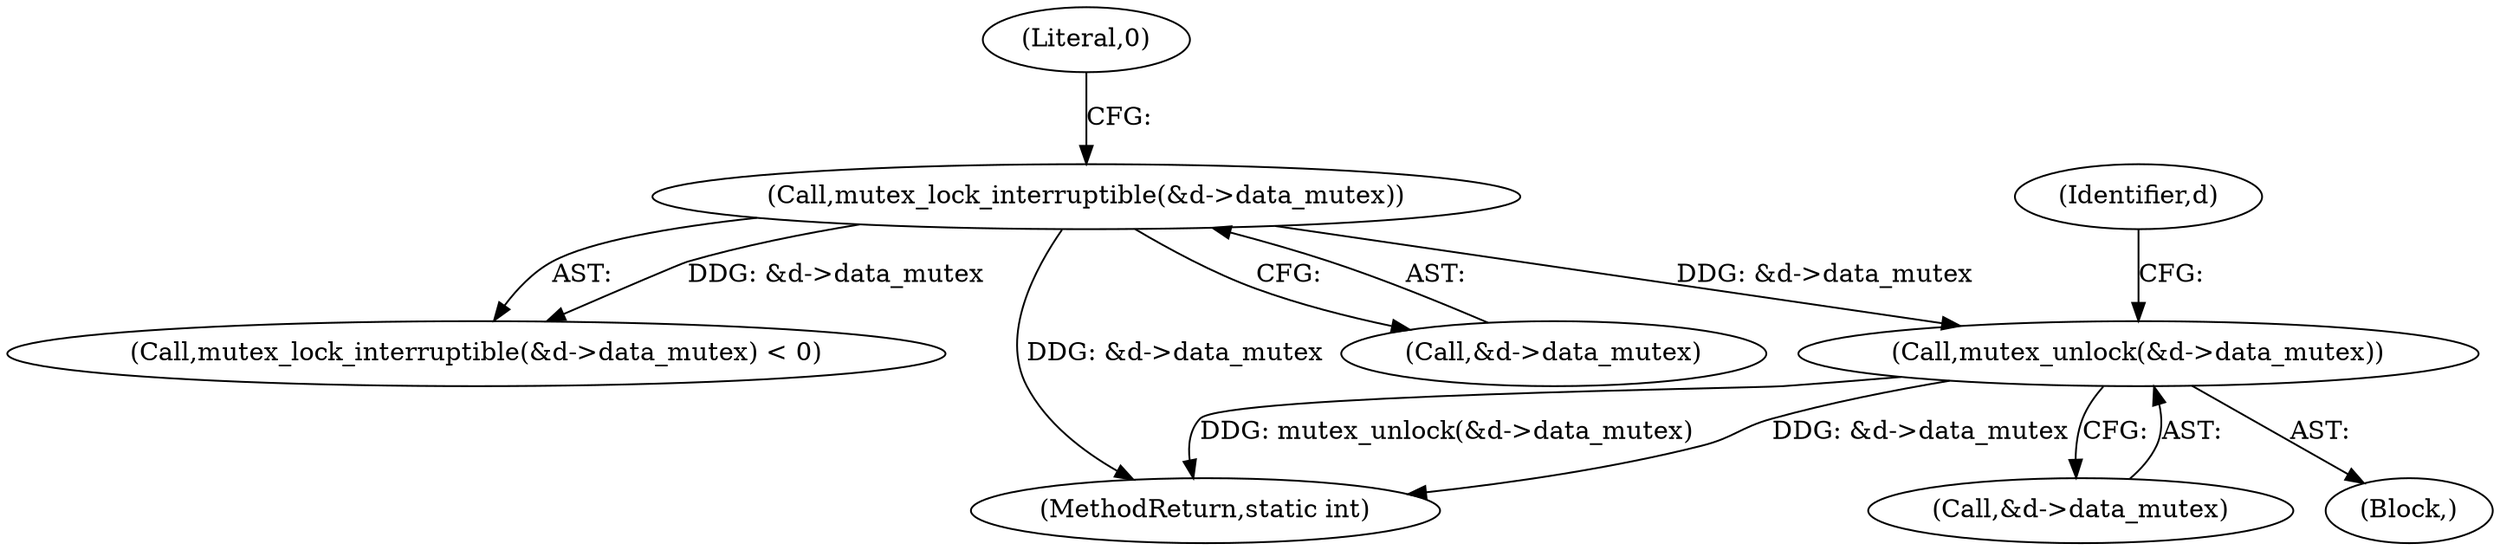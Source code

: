 digraph "0_linux_606142af57dad981b78707234cfbd15f9f7b7125_1@API" {
"1000439" [label="(Call,mutex_unlock(&d->data_mutex))"];
"1000137" [label="(Call,mutex_lock_interruptible(&d->data_mutex))"];
"1000447" [label="(Identifier,d)"];
"1000439" [label="(Call,mutex_unlock(&d->data_mutex))"];
"1000136" [label="(Call,mutex_lock_interruptible(&d->data_mutex) < 0)"];
"1000451" [label="(MethodReturn,static int)"];
"1000440" [label="(Call,&d->data_mutex)"];
"1000106" [label="(Block,)"];
"1000137" [label="(Call,mutex_lock_interruptible(&d->data_mutex))"];
"1000142" [label="(Literal,0)"];
"1000138" [label="(Call,&d->data_mutex)"];
"1000439" -> "1000106"  [label="AST: "];
"1000439" -> "1000440"  [label="CFG: "];
"1000440" -> "1000439"  [label="AST: "];
"1000447" -> "1000439"  [label="CFG: "];
"1000439" -> "1000451"  [label="DDG: &d->data_mutex"];
"1000439" -> "1000451"  [label="DDG: mutex_unlock(&d->data_mutex)"];
"1000137" -> "1000439"  [label="DDG: &d->data_mutex"];
"1000137" -> "1000136"  [label="AST: "];
"1000137" -> "1000138"  [label="CFG: "];
"1000138" -> "1000137"  [label="AST: "];
"1000142" -> "1000137"  [label="CFG: "];
"1000137" -> "1000451"  [label="DDG: &d->data_mutex"];
"1000137" -> "1000136"  [label="DDG: &d->data_mutex"];
}
